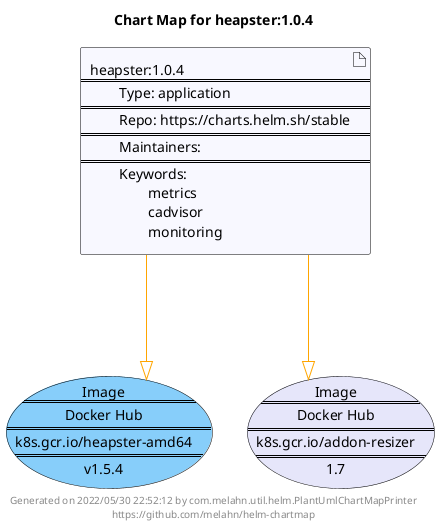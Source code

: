 @startuml
skinparam linetype ortho
skinparam backgroundColor white
skinparam usecaseBorderColor black
skinparam usecaseArrowColor LightSlateGray
skinparam artifactBorderColor black
skinparam artifactArrowColor LightSlateGray

title Chart Map for heapster:1.0.4

'There is one referenced Helm Chart
artifact "heapster:1.0.4\n====\n\tType: application\n====\n\tRepo: https://charts.helm.sh/stable\n====\n\tMaintainers: \n====\n\tKeywords: \n\t\tmetrics\n\t\tcadvisor\n\t\tmonitoring" as heapster_1_0_4 #GhostWhite

'There are 2 referenced Docker Images
usecase "Image\n====\nDocker Hub\n====\nk8s.gcr.io/heapster-amd64\n====\nv1.5.4" as k8s_gcr_io_heapster_amd64_v1_5_4 #LightSkyBlue
usecase "Image\n====\nDocker Hub\n====\nk8s.gcr.io/addon-resizer\n====\n1.7" as k8s_gcr_io_addon_resizer_1_7 #Lavender

'Chart Dependencies
heapster_1_0_4--[#orange]-|>k8s_gcr_io_heapster_amd64_v1_5_4
heapster_1_0_4--[#orange]-|>k8s_gcr_io_addon_resizer_1_7

center footer Generated on 2022/05/30 22:52:12 by com.melahn.util.helm.PlantUmlChartMapPrinter\nhttps://github.com/melahn/helm-chartmap
@enduml
